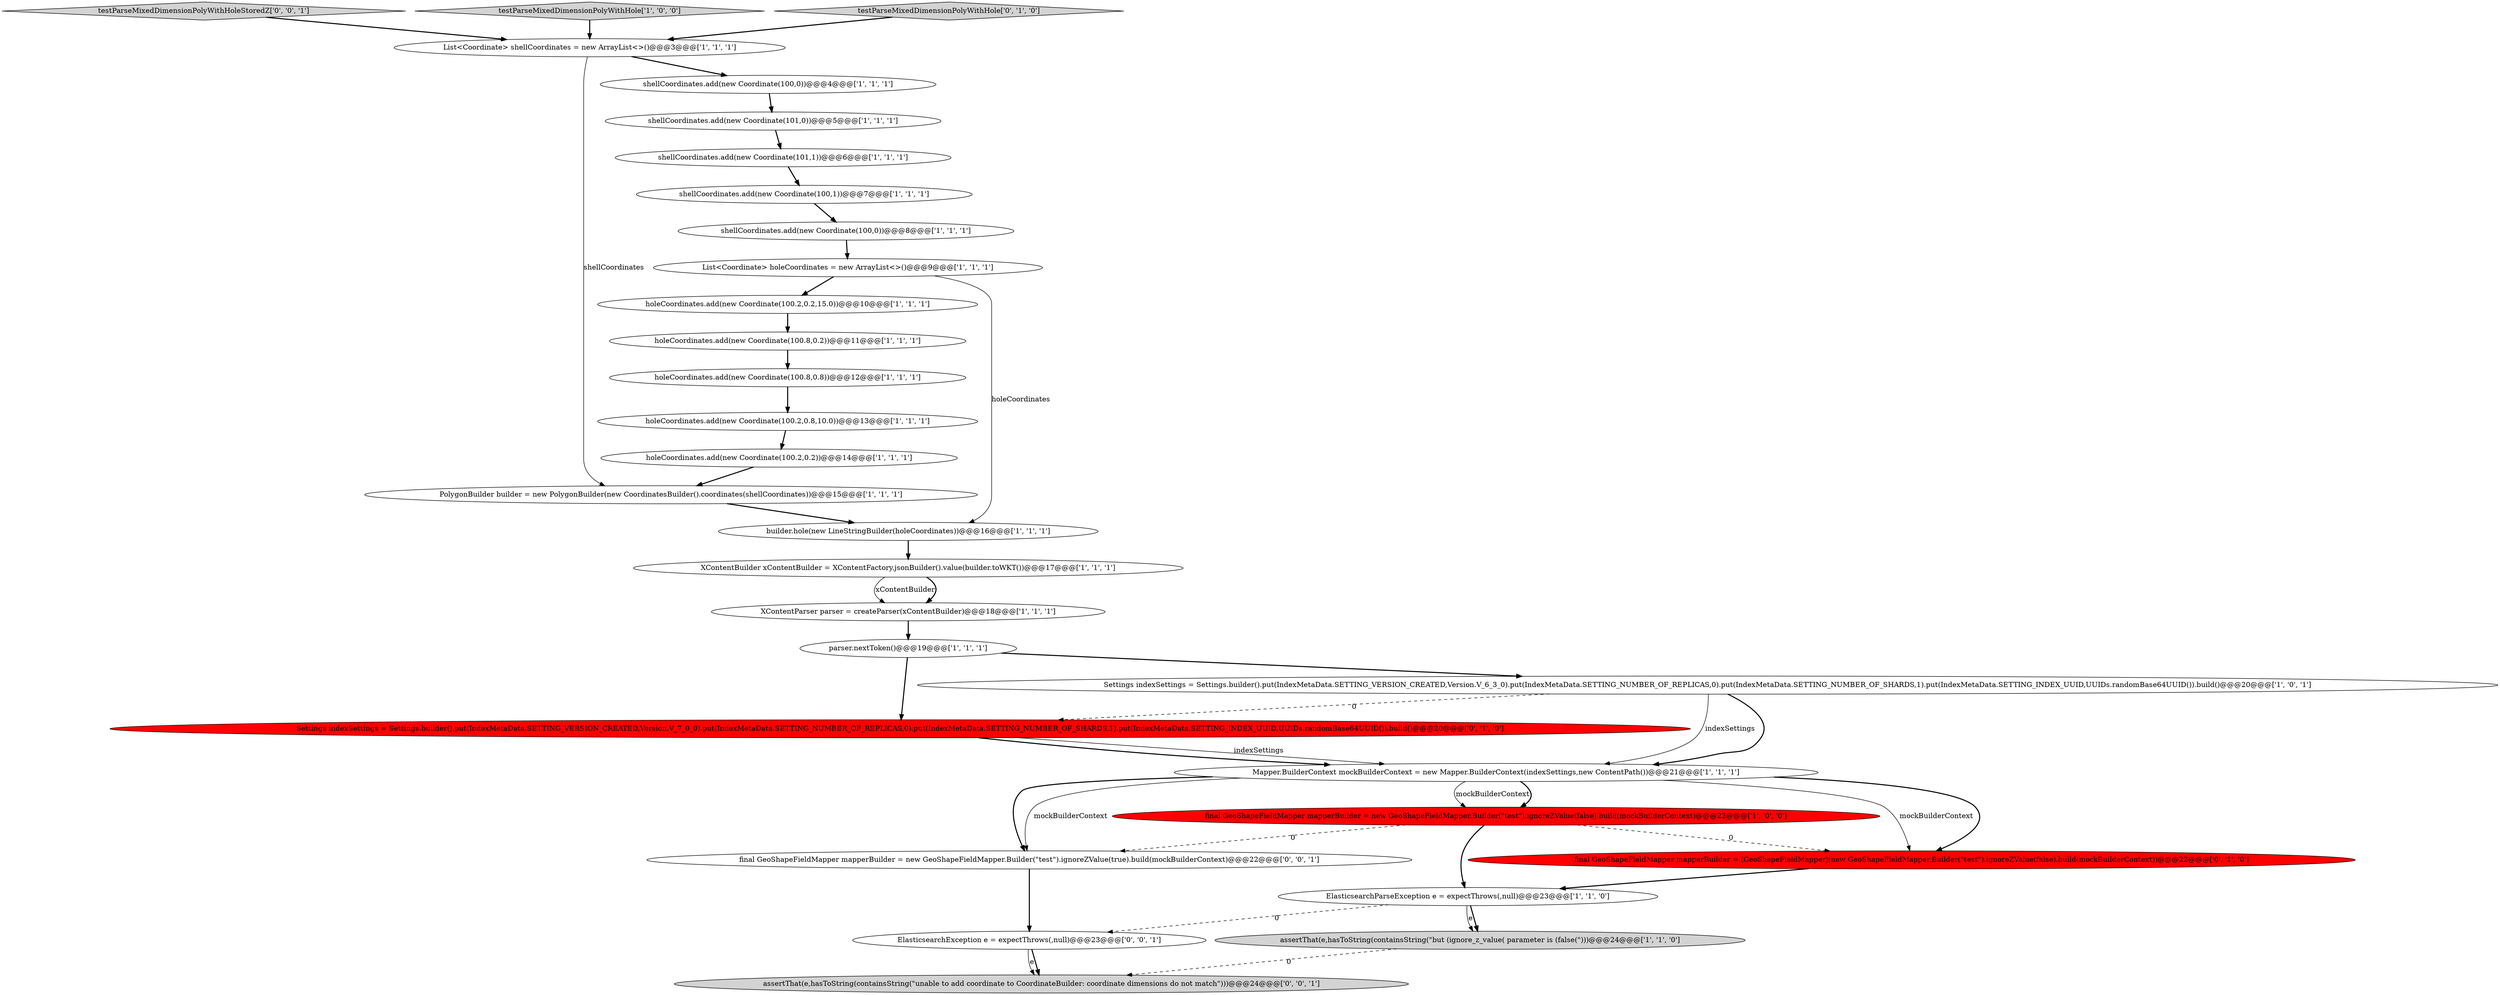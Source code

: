digraph {
29 [style = filled, label = "testParseMixedDimensionPolyWithHoleStoredZ['0', '0', '1']", fillcolor = lightgray, shape = diamond image = "AAA0AAABBB3BBB"];
13 [style = filled, label = "testParseMixedDimensionPolyWithHole['1', '0', '0']", fillcolor = lightgray, shape = diamond image = "AAA0AAABBB1BBB"];
1 [style = filled, label = "assertThat(e,hasToString(containsString(\"but (ignore_z_value( parameter is (false(\")))@@@24@@@['1', '1', '0']", fillcolor = lightgray, shape = ellipse image = "AAA0AAABBB1BBB"];
10 [style = filled, label = "shellCoordinates.add(new Coordinate(101,0))@@@5@@@['1', '1', '1']", fillcolor = white, shape = ellipse image = "AAA0AAABBB1BBB"];
28 [style = filled, label = "final GeoShapeFieldMapper mapperBuilder = new GeoShapeFieldMapper.Builder(\"test\").ignoreZValue(true).build(mockBuilderContext)@@@22@@@['0', '0', '1']", fillcolor = white, shape = ellipse image = "AAA0AAABBB3BBB"];
2 [style = filled, label = "final GeoShapeFieldMapper mapperBuilder = new GeoShapeFieldMapper.Builder(\"test\").ignoreZValue(false).build(mockBuilderContext)@@@22@@@['1', '0', '0']", fillcolor = red, shape = ellipse image = "AAA1AAABBB1BBB"];
9 [style = filled, label = "holeCoordinates.add(new Coordinate(100.2,0.2))@@@14@@@['1', '1', '1']", fillcolor = white, shape = ellipse image = "AAA0AAABBB1BBB"];
19 [style = filled, label = "shellCoordinates.add(new Coordinate(101,1))@@@6@@@['1', '1', '1']", fillcolor = white, shape = ellipse image = "AAA0AAABBB1BBB"];
15 [style = filled, label = "holeCoordinates.add(new Coordinate(100.2,0.2,15.0))@@@10@@@['1', '1', '1']", fillcolor = white, shape = ellipse image = "AAA0AAABBB1BBB"];
23 [style = filled, label = "final GeoShapeFieldMapper mapperBuilder = (GeoShapeFieldMapper)(new GeoShapeFieldMapper.Builder(\"test\").ignoreZValue(false).build(mockBuilderContext))@@@22@@@['0', '1', '0']", fillcolor = red, shape = ellipse image = "AAA1AAABBB2BBB"];
0 [style = filled, label = "holeCoordinates.add(new Coordinate(100.2,0.8,10.0))@@@13@@@['1', '1', '1']", fillcolor = white, shape = ellipse image = "AAA0AAABBB1BBB"];
14 [style = filled, label = "List<Coordinate> shellCoordinates = new ArrayList<>()@@@3@@@['1', '1', '1']", fillcolor = white, shape = ellipse image = "AAA0AAABBB1BBB"];
6 [style = filled, label = "shellCoordinates.add(new Coordinate(100,0))@@@8@@@['1', '1', '1']", fillcolor = white, shape = ellipse image = "AAA0AAABBB1BBB"];
7 [style = filled, label = "shellCoordinates.add(new Coordinate(100,1))@@@7@@@['1', '1', '1']", fillcolor = white, shape = ellipse image = "AAA0AAABBB1BBB"];
26 [style = filled, label = "assertThat(e,hasToString(containsString(\"unable to add coordinate to CoordinateBuilder: coordinate dimensions do not match\")))@@@24@@@['0', '0', '1']", fillcolor = lightgray, shape = ellipse image = "AAA0AAABBB3BBB"];
3 [style = filled, label = "holeCoordinates.add(new Coordinate(100.8,0.2))@@@11@@@['1', '1', '1']", fillcolor = white, shape = ellipse image = "AAA0AAABBB1BBB"];
11 [style = filled, label = "builder.hole(new LineStringBuilder(holeCoordinates))@@@16@@@['1', '1', '1']", fillcolor = white, shape = ellipse image = "AAA0AAABBB1BBB"];
18 [style = filled, label = "PolygonBuilder builder = new PolygonBuilder(new CoordinatesBuilder().coordinates(shellCoordinates))@@@15@@@['1', '1', '1']", fillcolor = white, shape = ellipse image = "AAA0AAABBB1BBB"];
27 [style = filled, label = "ElasticsearchException e = expectThrows(,null)@@@23@@@['0', '0', '1']", fillcolor = white, shape = ellipse image = "AAA0AAABBB3BBB"];
25 [style = filled, label = "Settings indexSettings = Settings.builder().put(IndexMetaData.SETTING_VERSION_CREATED,Version.V_7_0_0).put(IndexMetaData.SETTING_NUMBER_OF_REPLICAS,0).put(IndexMetaData.SETTING_NUMBER_OF_SHARDS,1).put(IndexMetaData.SETTING_INDEX_UUID,UUIDs.randomBase64UUID()).build()@@@20@@@['0', '1', '0']", fillcolor = red, shape = ellipse image = "AAA1AAABBB2BBB"];
24 [style = filled, label = "testParseMixedDimensionPolyWithHole['0', '1', '0']", fillcolor = lightgray, shape = diamond image = "AAA0AAABBB2BBB"];
20 [style = filled, label = "List<Coordinate> holeCoordinates = new ArrayList<>()@@@9@@@['1', '1', '1']", fillcolor = white, shape = ellipse image = "AAA0AAABBB1BBB"];
4 [style = filled, label = "Settings indexSettings = Settings.builder().put(IndexMetaData.SETTING_VERSION_CREATED,Version.V_6_3_0).put(IndexMetaData.SETTING_NUMBER_OF_REPLICAS,0).put(IndexMetaData.SETTING_NUMBER_OF_SHARDS,1).put(IndexMetaData.SETTING_INDEX_UUID,UUIDs.randomBase64UUID()).build()@@@20@@@['1', '0', '1']", fillcolor = white, shape = ellipse image = "AAA0AAABBB1BBB"];
16 [style = filled, label = "parser.nextToken()@@@19@@@['1', '1', '1']", fillcolor = white, shape = ellipse image = "AAA0AAABBB1BBB"];
17 [style = filled, label = "shellCoordinates.add(new Coordinate(100,0))@@@4@@@['1', '1', '1']", fillcolor = white, shape = ellipse image = "AAA0AAABBB1BBB"];
22 [style = filled, label = "ElasticsearchParseException e = expectThrows(,null)@@@23@@@['1', '1', '0']", fillcolor = white, shape = ellipse image = "AAA0AAABBB1BBB"];
8 [style = filled, label = "holeCoordinates.add(new Coordinate(100.8,0.8))@@@12@@@['1', '1', '1']", fillcolor = white, shape = ellipse image = "AAA0AAABBB1BBB"];
5 [style = filled, label = "XContentParser parser = createParser(xContentBuilder)@@@18@@@['1', '1', '1']", fillcolor = white, shape = ellipse image = "AAA0AAABBB1BBB"];
12 [style = filled, label = "Mapper.BuilderContext mockBuilderContext = new Mapper.BuilderContext(indexSettings,new ContentPath())@@@21@@@['1', '1', '1']", fillcolor = white, shape = ellipse image = "AAA0AAABBB1BBB"];
21 [style = filled, label = "XContentBuilder xContentBuilder = XContentFactory.jsonBuilder().value(builder.toWKT())@@@17@@@['1', '1', '1']", fillcolor = white, shape = ellipse image = "AAA0AAABBB1BBB"];
2->23 [style = dashed, label="0"];
12->2 [style = solid, label="mockBuilderContext"];
17->10 [style = bold, label=""];
0->9 [style = bold, label=""];
22->1 [style = solid, label="e"];
20->11 [style = solid, label="holeCoordinates"];
21->5 [style = solid, label="xContentBuilder"];
12->28 [style = bold, label=""];
1->26 [style = dashed, label="0"];
10->19 [style = bold, label=""];
11->21 [style = bold, label=""];
18->11 [style = bold, label=""];
14->17 [style = bold, label=""];
16->25 [style = bold, label=""];
22->27 [style = dashed, label="0"];
15->3 [style = bold, label=""];
12->23 [style = solid, label="mockBuilderContext"];
24->14 [style = bold, label=""];
14->18 [style = solid, label="shellCoordinates"];
25->12 [style = solid, label="indexSettings"];
8->0 [style = bold, label=""];
6->20 [style = bold, label=""];
5->16 [style = bold, label=""];
21->5 [style = bold, label=""];
4->25 [style = dashed, label="0"];
12->2 [style = bold, label=""];
12->28 [style = solid, label="mockBuilderContext"];
23->22 [style = bold, label=""];
9->18 [style = bold, label=""];
25->12 [style = bold, label=""];
3->8 [style = bold, label=""];
7->6 [style = bold, label=""];
2->28 [style = dashed, label="0"];
29->14 [style = bold, label=""];
4->12 [style = bold, label=""];
12->23 [style = bold, label=""];
22->1 [style = bold, label=""];
28->27 [style = bold, label=""];
16->4 [style = bold, label=""];
2->22 [style = bold, label=""];
27->26 [style = solid, label="e"];
20->15 [style = bold, label=""];
19->7 [style = bold, label=""];
13->14 [style = bold, label=""];
4->12 [style = solid, label="indexSettings"];
27->26 [style = bold, label=""];
}
